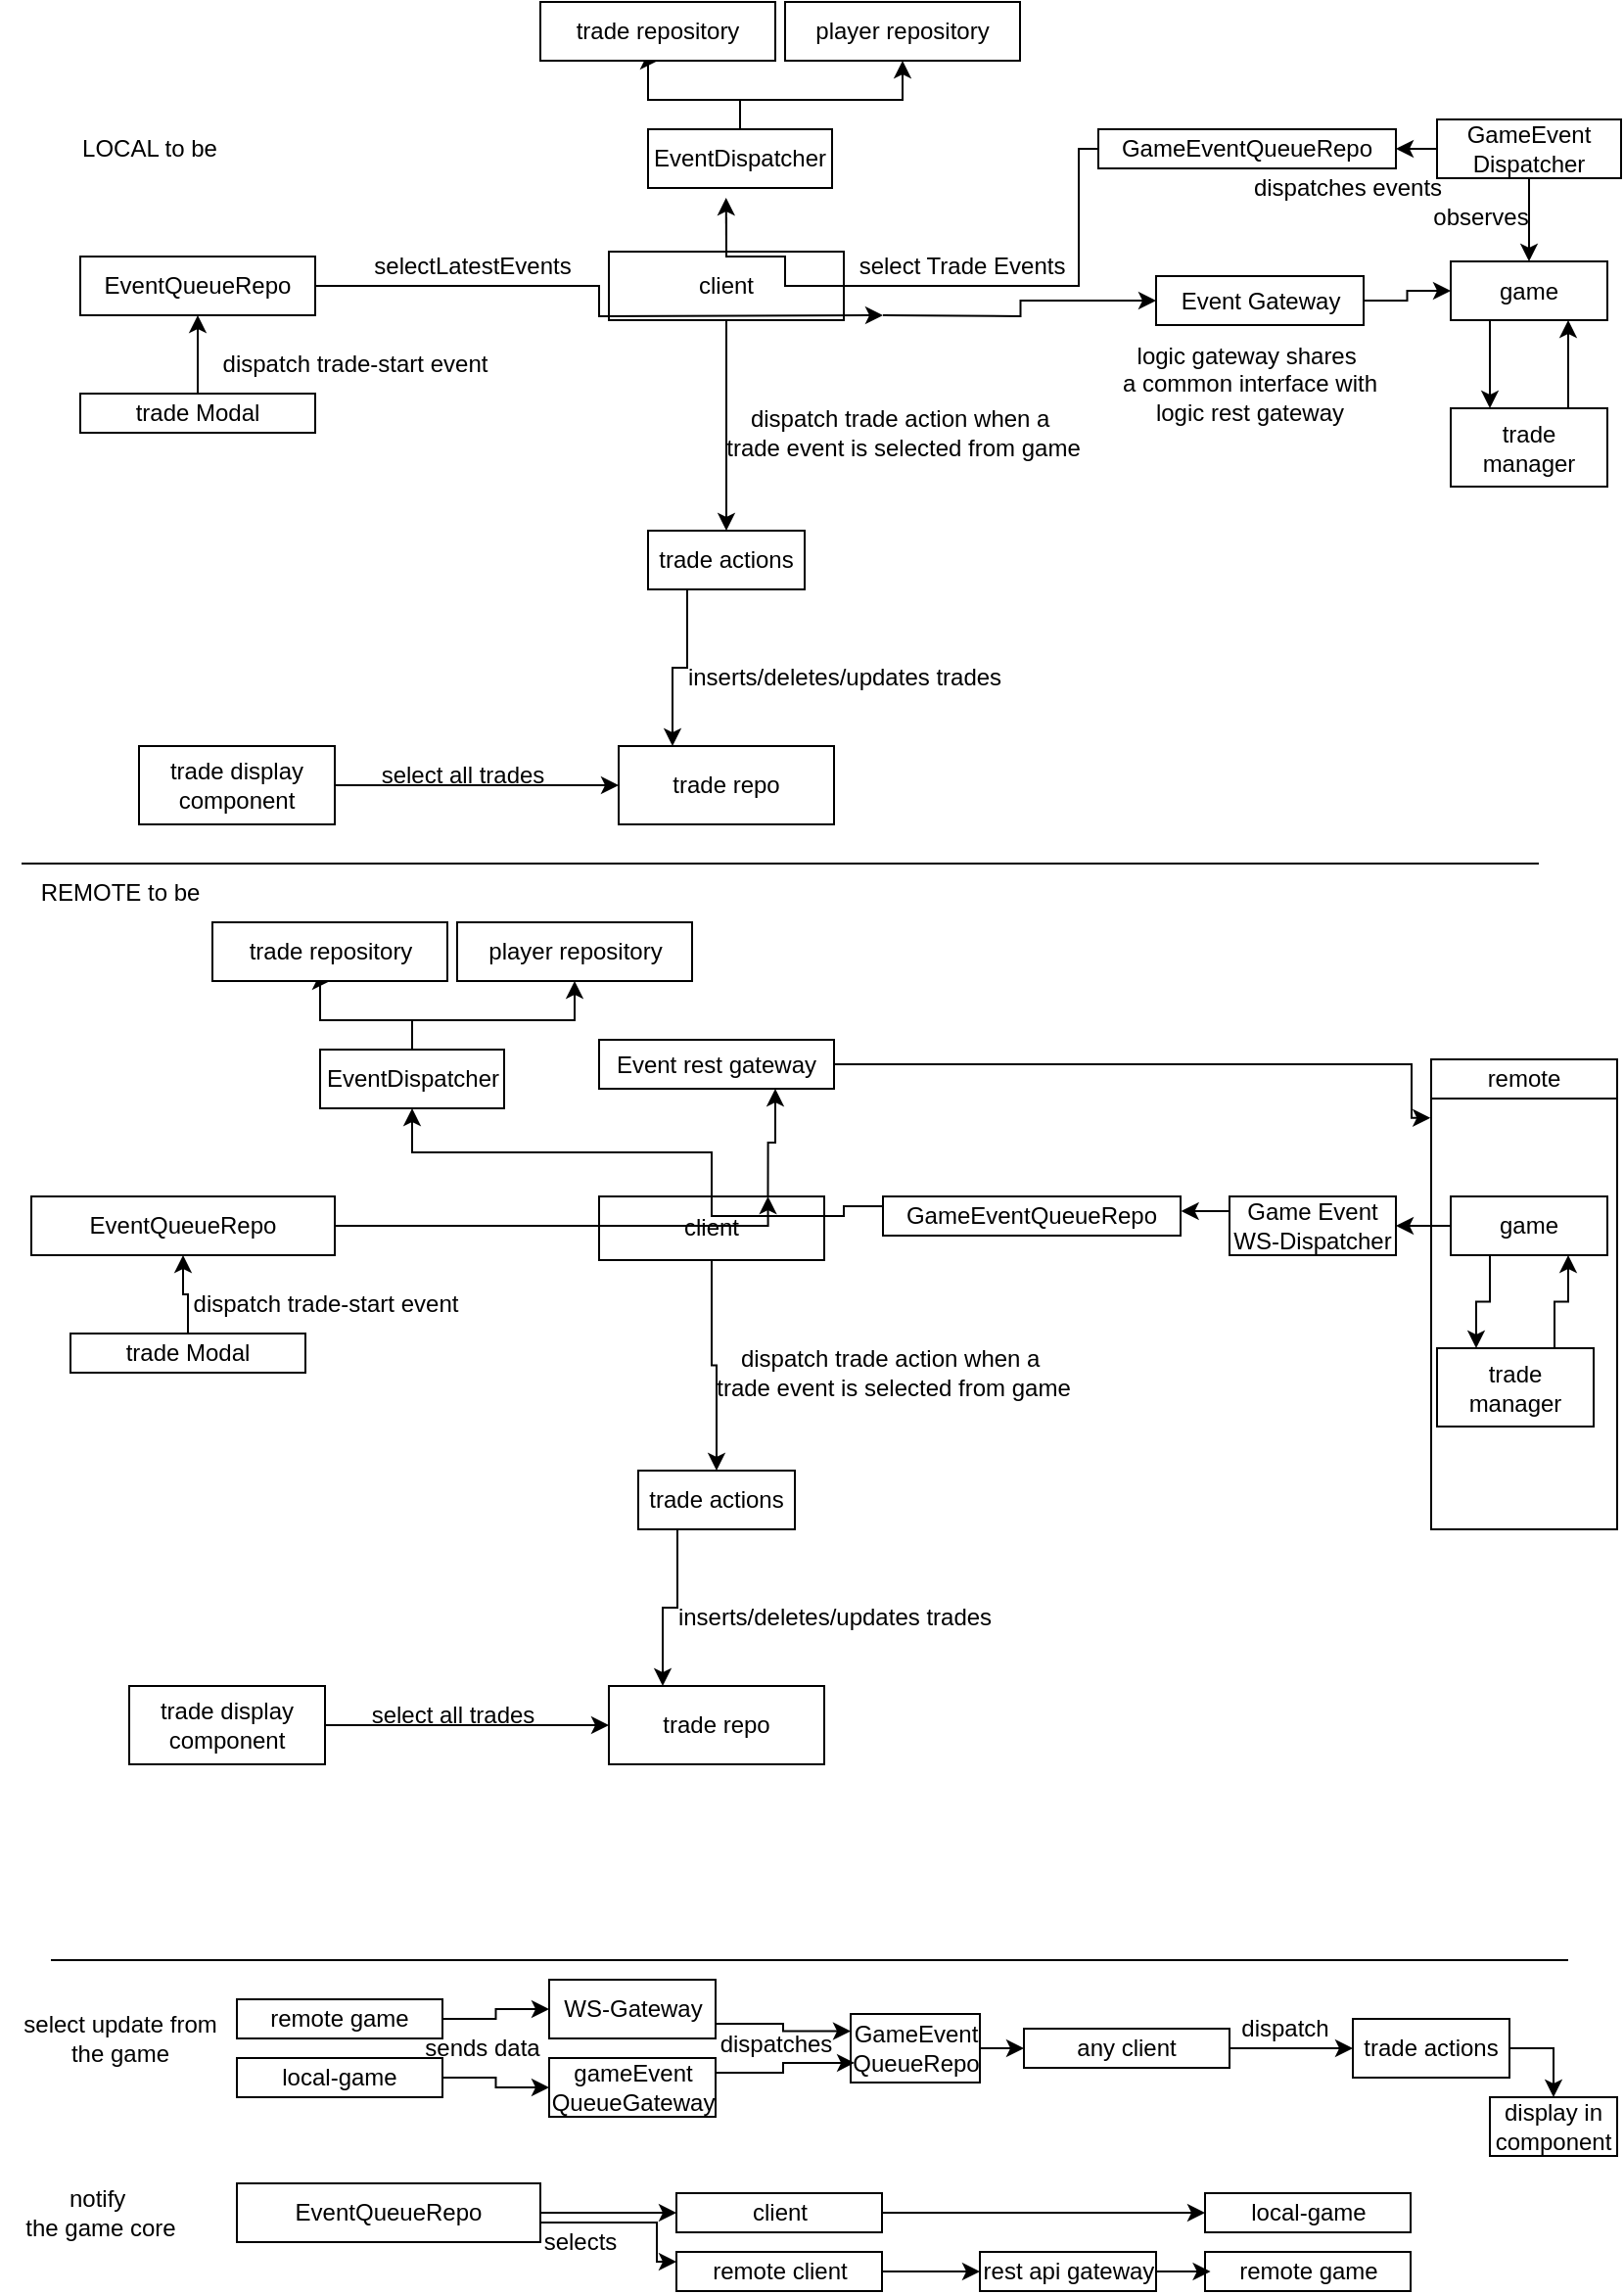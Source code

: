 <mxfile version="25.0.3">
  <diagram name="Seite-1" id="o-J_kFCrrt9BKadE-mjj">
    <mxGraphModel dx="1185" dy="627" grid="1" gridSize="10" guides="1" tooltips="1" connect="1" arrows="1" fold="1" page="1" pageScale="1" pageWidth="827" pageHeight="1169" math="0" shadow="0">
      <root>
        <mxCell id="0" />
        <mxCell id="1" parent="0" />
        <mxCell id="L61014nxc7-zPM2E9qN0-5" value="client" style="rounded=0;whiteSpace=wrap;html=1;" parent="1" vertex="1">
          <mxGeometry x="310" y="127.5" width="120" height="35" as="geometry" />
        </mxCell>
        <mxCell id="L61014nxc7-zPM2E9qN0-42" value="client" style="rounded=0;whiteSpace=wrap;html=1;" parent="1" vertex="1">
          <mxGeometry x="305" y="610" width="115" height="32.5" as="geometry" />
        </mxCell>
        <mxCell id="L61014nxc7-zPM2E9qN0-59" value="" style="rounded=0;whiteSpace=wrap;html=1;" parent="1" vertex="1">
          <mxGeometry x="730" y="560" width="95" height="220" as="geometry" />
        </mxCell>
        <mxCell id="L61014nxc7-zPM2E9qN0-4" style="edgeStyle=orthogonalEdgeStyle;rounded=0;orthogonalLoop=1;jettySize=auto;html=1;exitX=0.5;exitY=0;exitDx=0;exitDy=0;entryX=0.5;entryY=1;entryDx=0;entryDy=0;" parent="1" source="L61014nxc7-zPM2E9qN0-1" target="L61014nxc7-zPM2E9qN0-2" edge="1">
          <mxGeometry relative="1" as="geometry" />
        </mxCell>
        <mxCell id="L61014nxc7-zPM2E9qN0-1" value="trade Modal" style="rounded=0;whiteSpace=wrap;html=1;" parent="1" vertex="1">
          <mxGeometry x="40" y="200" width="120" height="20" as="geometry" />
        </mxCell>
        <mxCell id="L61014nxc7-zPM2E9qN0-6" style="edgeStyle=orthogonalEdgeStyle;rounded=0;orthogonalLoop=1;jettySize=auto;html=1;exitX=1;exitY=0.5;exitDx=0;exitDy=0;" parent="1" source="L61014nxc7-zPM2E9qN0-2" edge="1">
          <mxGeometry relative="1" as="geometry">
            <mxPoint x="450" y="160" as="targetPoint" />
          </mxGeometry>
        </mxCell>
        <mxCell id="L61014nxc7-zPM2E9qN0-2" value="EventQueueRepo" style="rounded=0;whiteSpace=wrap;html=1;" parent="1" vertex="1">
          <mxGeometry x="40" y="130" width="120" height="30" as="geometry" />
        </mxCell>
        <mxCell id="L61014nxc7-zPM2E9qN0-3" value="LOCAL to be" style="text;html=1;align=center;verticalAlign=middle;resizable=0;points=[];autosize=1;strokeColor=none;fillColor=default;" parent="1" vertex="1">
          <mxGeometry x="30" y="60" width="90" height="30" as="geometry" />
        </mxCell>
        <mxCell id="L61014nxc7-zPM2E9qN0-25" style="edgeStyle=orthogonalEdgeStyle;rounded=0;orthogonalLoop=1;jettySize=auto;html=1;exitX=0.5;exitY=1;exitDx=0;exitDy=0;entryX=0.5;entryY=0;entryDx=0;entryDy=0;" parent="1" source="L61014nxc7-zPM2E9qN0-5" target="L61014nxc7-zPM2E9qN0-24" edge="1">
          <mxGeometry relative="1" as="geometry" />
        </mxCell>
        <mxCell id="9cx3IEGRF9kELk7Dv3RU-2" style="edgeStyle=orthogonalEdgeStyle;rounded=0;orthogonalLoop=1;jettySize=auto;html=1;" edge="1" parent="1" target="9cx3IEGRF9kELk7Dv3RU-1">
          <mxGeometry relative="1" as="geometry">
            <mxPoint x="450" y="160" as="sourcePoint" />
          </mxGeometry>
        </mxCell>
        <mxCell id="9cx3IEGRF9kELk7Dv3RU-6" style="edgeStyle=orthogonalEdgeStyle;rounded=0;orthogonalLoop=1;jettySize=auto;html=1;exitX=0.5;exitY=0;exitDx=0;exitDy=0;" edge="1" parent="1" source="L61014nxc7-zPM2E9qN0-5">
          <mxGeometry relative="1" as="geometry">
            <mxPoint x="369.857" y="100" as="targetPoint" />
          </mxGeometry>
        </mxCell>
        <mxCell id="L61014nxc7-zPM2E9qN0-7" value="dispatch trade-start event" style="text;html=1;align=center;verticalAlign=middle;resizable=0;points=[];autosize=1;strokeColor=none;fillColor=none;" parent="1" vertex="1">
          <mxGeometry x="100" y="170" width="160" height="30" as="geometry" />
        </mxCell>
        <mxCell id="L61014nxc7-zPM2E9qN0-8" value="selectLatestEvents" style="text;html=1;align=center;verticalAlign=middle;resizable=0;points=[];autosize=1;strokeColor=none;fillColor=none;" parent="1" vertex="1">
          <mxGeometry x="180" y="120" width="120" height="30" as="geometry" />
        </mxCell>
        <mxCell id="L61014nxc7-zPM2E9qN0-13" style="edgeStyle=orthogonalEdgeStyle;rounded=0;orthogonalLoop=1;jettySize=auto;html=1;exitX=0.25;exitY=1;exitDx=0;exitDy=0;entryX=0.25;entryY=0;entryDx=0;entryDy=0;" parent="1" source="L61014nxc7-zPM2E9qN0-10" target="L61014nxc7-zPM2E9qN0-11" edge="1">
          <mxGeometry relative="1" as="geometry" />
        </mxCell>
        <mxCell id="L61014nxc7-zPM2E9qN0-10" value="game" style="whiteSpace=wrap;html=1;" parent="1" vertex="1">
          <mxGeometry x="740" y="132.5" width="80" height="30" as="geometry" />
        </mxCell>
        <mxCell id="L61014nxc7-zPM2E9qN0-35" style="edgeStyle=orthogonalEdgeStyle;rounded=0;orthogonalLoop=1;jettySize=auto;html=1;exitX=0.75;exitY=0;exitDx=0;exitDy=0;entryX=0.75;entryY=1;entryDx=0;entryDy=0;" parent="1" source="L61014nxc7-zPM2E9qN0-11" target="L61014nxc7-zPM2E9qN0-10" edge="1">
          <mxGeometry relative="1" as="geometry" />
        </mxCell>
        <mxCell id="L61014nxc7-zPM2E9qN0-11" value="trade manager" style="whiteSpace=wrap;html=1;" parent="1" vertex="1">
          <mxGeometry x="740" y="207.5" width="80" height="40" as="geometry" />
        </mxCell>
        <mxCell id="L61014nxc7-zPM2E9qN0-29" style="edgeStyle=orthogonalEdgeStyle;rounded=0;orthogonalLoop=1;jettySize=auto;html=1;exitX=1;exitY=0.5;exitDx=0;exitDy=0;" parent="1" source="L61014nxc7-zPM2E9qN0-16" target="L61014nxc7-zPM2E9qN0-27" edge="1">
          <mxGeometry relative="1" as="geometry" />
        </mxCell>
        <mxCell id="L61014nxc7-zPM2E9qN0-16" value="trade display component" style="whiteSpace=wrap;html=1;" parent="1" vertex="1">
          <mxGeometry x="70" y="380" width="100" height="40" as="geometry" />
        </mxCell>
        <mxCell id="L61014nxc7-zPM2E9qN0-22" value="select Trade Events" style="text;html=1;align=center;verticalAlign=middle;resizable=0;points=[];autosize=1;strokeColor=none;fillColor=none;" parent="1" vertex="1">
          <mxGeometry x="425" y="120" width="130" height="30" as="geometry" />
        </mxCell>
        <mxCell id="L61014nxc7-zPM2E9qN0-31" style="edgeStyle=orthogonalEdgeStyle;rounded=0;orthogonalLoop=1;jettySize=auto;html=1;exitX=0.25;exitY=1;exitDx=0;exitDy=0;entryX=0.25;entryY=0;entryDx=0;entryDy=0;" parent="1" source="L61014nxc7-zPM2E9qN0-24" target="L61014nxc7-zPM2E9qN0-27" edge="1">
          <mxGeometry relative="1" as="geometry" />
        </mxCell>
        <mxCell id="L61014nxc7-zPM2E9qN0-24" value="trade actions" style="whiteSpace=wrap;html=1;" parent="1" vertex="1">
          <mxGeometry x="330" y="270" width="80" height="30" as="geometry" />
        </mxCell>
        <mxCell id="L61014nxc7-zPM2E9qN0-26" value="dispatch trade action when a&amp;nbsp;&lt;div&gt;trade event is selected from game&lt;/div&gt;" style="text;html=1;align=center;verticalAlign=middle;resizable=0;points=[];autosize=1;strokeColor=none;fillColor=none;" parent="1" vertex="1">
          <mxGeometry x="360" y="200" width="200" height="40" as="geometry" />
        </mxCell>
        <mxCell id="L61014nxc7-zPM2E9qN0-27" value="trade repo" style="rounded=0;whiteSpace=wrap;html=1;" parent="1" vertex="1">
          <mxGeometry x="315" y="380" width="110" height="40" as="geometry" />
        </mxCell>
        <mxCell id="L61014nxc7-zPM2E9qN0-30" value="select all trades" style="text;html=1;align=center;verticalAlign=middle;resizable=0;points=[];autosize=1;strokeColor=none;fillColor=none;" parent="1" vertex="1">
          <mxGeometry x="180" y="380" width="110" height="30" as="geometry" />
        </mxCell>
        <mxCell id="L61014nxc7-zPM2E9qN0-33" value="inserts/deletes/updates trades" style="text;html=1;align=center;verticalAlign=middle;resizable=0;points=[];autosize=1;strokeColor=none;fillColor=none;" parent="1" vertex="1">
          <mxGeometry x="340" y="330" width="180" height="30" as="geometry" />
        </mxCell>
        <mxCell id="L61014nxc7-zPM2E9qN0-34" value="REMOTE to be" style="text;html=1;align=center;verticalAlign=middle;resizable=0;points=[];autosize=1;strokeColor=none;fillColor=default;glass=0;" parent="1" vertex="1">
          <mxGeometry x="10" y="440" width="100" height="30" as="geometry" />
        </mxCell>
        <mxCell id="L61014nxc7-zPM2E9qN0-36" style="edgeStyle=orthogonalEdgeStyle;rounded=0;orthogonalLoop=1;jettySize=auto;html=1;exitX=0.5;exitY=0;exitDx=0;exitDy=0;entryX=0.5;entryY=1;entryDx=0;entryDy=0;" parent="1" source="L61014nxc7-zPM2E9qN0-37" target="L61014nxc7-zPM2E9qN0-39" edge="1">
          <mxGeometry relative="1" as="geometry" />
        </mxCell>
        <mxCell id="L61014nxc7-zPM2E9qN0-37" value="trade Modal" style="rounded=0;whiteSpace=wrap;html=1;" parent="1" vertex="1">
          <mxGeometry x="35" y="680" width="120" height="20" as="geometry" />
        </mxCell>
        <mxCell id="9cx3IEGRF9kELk7Dv3RU-20" style="edgeStyle=orthogonalEdgeStyle;rounded=0;orthogonalLoop=1;jettySize=auto;html=1;exitX=1;exitY=0.5;exitDx=0;exitDy=0;entryX=0.75;entryY=0;entryDx=0;entryDy=0;" edge="1" parent="1" source="L61014nxc7-zPM2E9qN0-39" target="L61014nxc7-zPM2E9qN0-42">
          <mxGeometry relative="1" as="geometry">
            <Array as="points">
              <mxPoint x="391" y="625" />
            </Array>
          </mxGeometry>
        </mxCell>
        <mxCell id="L61014nxc7-zPM2E9qN0-39" value="EventQueueRepo" style="rounded=0;whiteSpace=wrap;html=1;" parent="1" vertex="1">
          <mxGeometry x="15" y="610" width="155" height="30" as="geometry" />
        </mxCell>
        <mxCell id="L61014nxc7-zPM2E9qN0-41" style="edgeStyle=orthogonalEdgeStyle;rounded=0;orthogonalLoop=1;jettySize=auto;html=1;exitX=0.5;exitY=1;exitDx=0;exitDy=0;entryX=0.5;entryY=0;entryDx=0;entryDy=0;" parent="1" source="L61014nxc7-zPM2E9qN0-42" target="L61014nxc7-zPM2E9qN0-54" edge="1">
          <mxGeometry relative="1" as="geometry" />
        </mxCell>
        <mxCell id="9cx3IEGRF9kELk7Dv3RU-19" style="edgeStyle=orthogonalEdgeStyle;rounded=0;orthogonalLoop=1;jettySize=auto;html=1;exitX=0.5;exitY=0;exitDx=0;exitDy=0;entryX=0.5;entryY=1;entryDx=0;entryDy=0;" edge="1" parent="1" source="L61014nxc7-zPM2E9qN0-42" target="9cx3IEGRF9kELk7Dv3RU-16">
          <mxGeometry relative="1" as="geometry" />
        </mxCell>
        <mxCell id="9cx3IEGRF9kELk7Dv3RU-21" style="edgeStyle=orthogonalEdgeStyle;rounded=0;orthogonalLoop=1;jettySize=auto;html=1;exitX=0.75;exitY=0;exitDx=0;exitDy=0;entryX=0.75;entryY=1;entryDx=0;entryDy=0;" edge="1" parent="1" source="L61014nxc7-zPM2E9qN0-42" target="JduzHxrGIOCyVaiTcMRr-1">
          <mxGeometry relative="1" as="geometry" />
        </mxCell>
        <mxCell id="L61014nxc7-zPM2E9qN0-43" value="dispatch trade-start event" style="text;html=1;align=center;verticalAlign=middle;resizable=0;points=[];autosize=1;strokeColor=none;fillColor=none;" parent="1" vertex="1">
          <mxGeometry x="85" y="650" width="160" height="30" as="geometry" />
        </mxCell>
        <mxCell id="L61014nxc7-zPM2E9qN0-45" style="edgeStyle=orthogonalEdgeStyle;rounded=0;orthogonalLoop=1;jettySize=auto;html=1;exitX=0.25;exitY=1;exitDx=0;exitDy=0;entryX=0.25;entryY=0;entryDx=0;entryDy=0;" parent="1" source="L61014nxc7-zPM2E9qN0-47" target="L61014nxc7-zPM2E9qN0-49" edge="1">
          <mxGeometry relative="1" as="geometry" />
        </mxCell>
        <mxCell id="JduzHxrGIOCyVaiTcMRr-51" style="edgeStyle=orthogonalEdgeStyle;rounded=0;orthogonalLoop=1;jettySize=auto;html=1;exitX=0;exitY=0.5;exitDx=0;exitDy=0;" parent="1" source="L61014nxc7-zPM2E9qN0-47" target="L61014nxc7-zPM2E9qN0-62" edge="1">
          <mxGeometry relative="1" as="geometry" />
        </mxCell>
        <mxCell id="L61014nxc7-zPM2E9qN0-47" value="game" style="whiteSpace=wrap;html=1;" parent="1" vertex="1">
          <mxGeometry x="740" y="610" width="80" height="30" as="geometry" />
        </mxCell>
        <mxCell id="L61014nxc7-zPM2E9qN0-48" style="edgeStyle=orthogonalEdgeStyle;rounded=0;orthogonalLoop=1;jettySize=auto;html=1;exitX=0.75;exitY=0;exitDx=0;exitDy=0;entryX=0.75;entryY=1;entryDx=0;entryDy=0;" parent="1" source="L61014nxc7-zPM2E9qN0-49" target="L61014nxc7-zPM2E9qN0-47" edge="1">
          <mxGeometry relative="1" as="geometry" />
        </mxCell>
        <mxCell id="L61014nxc7-zPM2E9qN0-49" value="trade manager" style="whiteSpace=wrap;html=1;" parent="1" vertex="1">
          <mxGeometry x="733" y="687.5" width="80" height="40" as="geometry" />
        </mxCell>
        <mxCell id="L61014nxc7-zPM2E9qN0-50" style="edgeStyle=orthogonalEdgeStyle;rounded=0;orthogonalLoop=1;jettySize=auto;html=1;exitX=1;exitY=0.5;exitDx=0;exitDy=0;" parent="1" source="L61014nxc7-zPM2E9qN0-51" target="L61014nxc7-zPM2E9qN0-56" edge="1">
          <mxGeometry relative="1" as="geometry" />
        </mxCell>
        <mxCell id="L61014nxc7-zPM2E9qN0-51" value="trade display component" style="whiteSpace=wrap;html=1;" parent="1" vertex="1">
          <mxGeometry x="65" y="860" width="100" height="40" as="geometry" />
        </mxCell>
        <mxCell id="L61014nxc7-zPM2E9qN0-53" style="edgeStyle=orthogonalEdgeStyle;rounded=0;orthogonalLoop=1;jettySize=auto;html=1;exitX=0.25;exitY=1;exitDx=0;exitDy=0;entryX=0.25;entryY=0;entryDx=0;entryDy=0;" parent="1" source="L61014nxc7-zPM2E9qN0-54" target="L61014nxc7-zPM2E9qN0-56" edge="1">
          <mxGeometry relative="1" as="geometry" />
        </mxCell>
        <mxCell id="L61014nxc7-zPM2E9qN0-54" value="trade actions" style="whiteSpace=wrap;html=1;" parent="1" vertex="1">
          <mxGeometry x="325" y="750" width="80" height="30" as="geometry" />
        </mxCell>
        <mxCell id="L61014nxc7-zPM2E9qN0-55" value="dispatch trade action when a&amp;nbsp;&lt;div&gt;trade event is selected from game&lt;/div&gt;" style="text;html=1;align=center;verticalAlign=middle;resizable=0;points=[];autosize=1;strokeColor=none;fillColor=none;" parent="1" vertex="1">
          <mxGeometry x="355" y="680" width="200" height="40" as="geometry" />
        </mxCell>
        <mxCell id="L61014nxc7-zPM2E9qN0-56" value="trade repo" style="rounded=0;whiteSpace=wrap;html=1;" parent="1" vertex="1">
          <mxGeometry x="310" y="860" width="110" height="40" as="geometry" />
        </mxCell>
        <mxCell id="L61014nxc7-zPM2E9qN0-57" value="select all trades" style="text;html=1;align=center;verticalAlign=middle;resizable=0;points=[];autosize=1;strokeColor=none;fillColor=none;" parent="1" vertex="1">
          <mxGeometry x="175" y="860" width="110" height="30" as="geometry" />
        </mxCell>
        <mxCell id="L61014nxc7-zPM2E9qN0-58" value="inserts/deletes/updates trades" style="text;html=1;align=center;verticalAlign=middle;resizable=0;points=[];autosize=1;strokeColor=none;fillColor=none;" parent="1" vertex="1">
          <mxGeometry x="335" y="810" width="180" height="30" as="geometry" />
        </mxCell>
        <mxCell id="L61014nxc7-zPM2E9qN0-60" value="remote" style="rounded=0;whiteSpace=wrap;html=1;" parent="1" vertex="1">
          <mxGeometry x="730" y="540" width="95" height="20" as="geometry" />
        </mxCell>
        <mxCell id="JduzHxrGIOCyVaiTcMRr-50" style="edgeStyle=orthogonalEdgeStyle;rounded=0;orthogonalLoop=1;jettySize=auto;html=1;exitX=0;exitY=0.25;exitDx=0;exitDy=0;entryX=1.002;entryY=0.389;entryDx=0;entryDy=0;entryPerimeter=0;" parent="1" source="L61014nxc7-zPM2E9qN0-62" target="JduzHxrGIOCyVaiTcMRr-45" edge="1">
          <mxGeometry relative="1" as="geometry">
            <mxPoint x="610" y="617.5" as="targetPoint" />
          </mxGeometry>
        </mxCell>
        <mxCell id="L61014nxc7-zPM2E9qN0-62" value="Game Event WS-Dispatcher" style="rounded=0;whiteSpace=wrap;html=1;" parent="1" vertex="1">
          <mxGeometry x="627" y="610" width="85" height="30" as="geometry" />
        </mxCell>
        <mxCell id="JduzHxrGIOCyVaiTcMRr-1" value="Event&amp;nbsp;&lt;span style=&quot;background-color: initial;&quot;&gt;rest gateway&lt;/span&gt;" style="rounded=0;whiteSpace=wrap;html=1;" parent="1" vertex="1">
          <mxGeometry x="305" y="530" width="120" height="25" as="geometry" />
        </mxCell>
        <mxCell id="JduzHxrGIOCyVaiTcMRr-22" style="edgeStyle=orthogonalEdgeStyle;rounded=0;orthogonalLoop=1;jettySize=auto;html=1;exitX=1;exitY=0.5;exitDx=0;exitDy=0;entryX=0;entryY=0.5;entryDx=0;entryDy=0;" parent="1" source="JduzHxrGIOCyVaiTcMRr-10" target="JduzHxrGIOCyVaiTcMRr-21" edge="1">
          <mxGeometry relative="1" as="geometry" />
        </mxCell>
        <mxCell id="JduzHxrGIOCyVaiTcMRr-10" value="client" style="rounded=0;whiteSpace=wrap;html=1;" parent="1" vertex="1">
          <mxGeometry x="344.5" y="1119" width="105" height="20" as="geometry" />
        </mxCell>
        <mxCell id="JduzHxrGIOCyVaiTcMRr-14" style="edgeStyle=orthogonalEdgeStyle;rounded=0;orthogonalLoop=1;jettySize=auto;html=1;exitX=1;exitY=0.5;exitDx=0;exitDy=0;" parent="1" source="JduzHxrGIOCyVaiTcMRr-11" target="JduzHxrGIOCyVaiTcMRr-10" edge="1">
          <mxGeometry relative="1" as="geometry" />
        </mxCell>
        <mxCell id="JduzHxrGIOCyVaiTcMRr-17" style="edgeStyle=orthogonalEdgeStyle;rounded=0;orthogonalLoop=1;jettySize=auto;html=1;exitX=1;exitY=1;exitDx=0;exitDy=0;entryX=0;entryY=0.5;entryDx=0;entryDy=0;" parent="1" edge="1">
          <mxGeometry relative="1" as="geometry">
            <mxPoint x="254.5" y="1139" as="sourcePoint" />
            <mxPoint x="344.5" y="1154" as="targetPoint" />
            <Array as="points">
              <mxPoint x="254.5" y="1134" />
              <mxPoint x="334.5" y="1134" />
              <mxPoint x="334.5" y="1154" />
            </Array>
          </mxGeometry>
        </mxCell>
        <mxCell id="JduzHxrGIOCyVaiTcMRr-11" value="EventQueueRepo" style="rounded=0;whiteSpace=wrap;html=1;" parent="1" vertex="1">
          <mxGeometry x="120" y="1114" width="155" height="30" as="geometry" />
        </mxCell>
        <mxCell id="JduzHxrGIOCyVaiTcMRr-15" value="selects" style="text;html=1;align=center;verticalAlign=middle;resizable=0;points=[];autosize=1;strokeColor=none;fillColor=none;" parent="1" vertex="1">
          <mxGeometry x="264.5" y="1129" width="60" height="30" as="geometry" />
        </mxCell>
        <mxCell id="JduzHxrGIOCyVaiTcMRr-24" style="edgeStyle=orthogonalEdgeStyle;rounded=0;orthogonalLoop=1;jettySize=auto;html=1;exitX=1;exitY=0.5;exitDx=0;exitDy=0;entryX=0;entryY=0.5;entryDx=0;entryDy=0;" parent="1" source="JduzHxrGIOCyVaiTcMRr-16" target="JduzHxrGIOCyVaiTcMRr-23" edge="1">
          <mxGeometry relative="1" as="geometry" />
        </mxCell>
        <mxCell id="JduzHxrGIOCyVaiTcMRr-16" value="remote client" style="rounded=0;whiteSpace=wrap;html=1;" parent="1" vertex="1">
          <mxGeometry x="344.5" y="1149" width="105" height="20" as="geometry" />
        </mxCell>
        <mxCell id="JduzHxrGIOCyVaiTcMRr-20" value="remote game" style="rounded=0;whiteSpace=wrap;html=1;" parent="1" vertex="1">
          <mxGeometry x="614.5" y="1149" width="105" height="20" as="geometry" />
        </mxCell>
        <mxCell id="JduzHxrGIOCyVaiTcMRr-21" value="local-game" style="rounded=0;whiteSpace=wrap;html=1;" parent="1" vertex="1">
          <mxGeometry x="614.5" y="1119" width="105" height="20" as="geometry" />
        </mxCell>
        <mxCell id="JduzHxrGIOCyVaiTcMRr-23" value="rest api gateway" style="rounded=0;whiteSpace=wrap;html=1;" parent="1" vertex="1">
          <mxGeometry x="499.5" y="1149" width="90" height="20" as="geometry" />
        </mxCell>
        <mxCell id="JduzHxrGIOCyVaiTcMRr-25" style="edgeStyle=orthogonalEdgeStyle;rounded=0;orthogonalLoop=1;jettySize=auto;html=1;exitX=1;exitY=0.5;exitDx=0;exitDy=0;entryX=0.027;entryY=0.51;entryDx=0;entryDy=0;entryPerimeter=0;" parent="1" source="JduzHxrGIOCyVaiTcMRr-23" target="JduzHxrGIOCyVaiTcMRr-20" edge="1">
          <mxGeometry relative="1" as="geometry" />
        </mxCell>
        <mxCell id="JduzHxrGIOCyVaiTcMRr-26" value="" style="endArrow=none;html=1;rounded=0;" parent="1" edge="1">
          <mxGeometry width="50" height="50" relative="1" as="geometry">
            <mxPoint x="25" y="1000" as="sourcePoint" />
            <mxPoint x="800" y="1000" as="targetPoint" />
          </mxGeometry>
        </mxCell>
        <mxCell id="JduzHxrGIOCyVaiTcMRr-28" value="" style="endArrow=none;html=1;rounded=0;" parent="1" edge="1">
          <mxGeometry width="50" height="50" relative="1" as="geometry">
            <mxPoint x="10" y="440" as="sourcePoint" />
            <mxPoint x="785" y="440" as="targetPoint" />
          </mxGeometry>
        </mxCell>
        <mxCell id="JduzHxrGIOCyVaiTcMRr-39" style="edgeStyle=orthogonalEdgeStyle;rounded=0;orthogonalLoop=1;jettySize=auto;html=1;exitX=0;exitY=0.5;exitDx=0;exitDy=0;startArrow=none;startFill=0;endArrow=none;endFill=0;" parent="1" source="JduzHxrGIOCyVaiTcMRr-35" edge="1">
          <mxGeometry relative="1" as="geometry">
            <Array as="points">
              <mxPoint x="550" y="75" />
              <mxPoint x="550" y="145" />
              <mxPoint x="400" y="145" />
              <mxPoint x="400" y="130" />
              <mxPoint x="370" y="130" />
            </Array>
            <mxPoint x="370" y="110" as="targetPoint" />
          </mxGeometry>
        </mxCell>
        <mxCell id="JduzHxrGIOCyVaiTcMRr-35" value="GameEventQueueRepo" style="rounded=0;whiteSpace=wrap;html=1;" parent="1" vertex="1">
          <mxGeometry x="560" y="65" width="152" height="20" as="geometry" />
        </mxCell>
        <mxCell id="JduzHxrGIOCyVaiTcMRr-41" style="edgeStyle=orthogonalEdgeStyle;rounded=0;orthogonalLoop=1;jettySize=auto;html=1;exitX=0.5;exitY=1;exitDx=0;exitDy=0;" parent="1" source="JduzHxrGIOCyVaiTcMRr-37" target="L61014nxc7-zPM2E9qN0-10" edge="1">
          <mxGeometry relative="1" as="geometry" />
        </mxCell>
        <mxCell id="JduzHxrGIOCyVaiTcMRr-43" style="edgeStyle=orthogonalEdgeStyle;rounded=0;orthogonalLoop=1;jettySize=auto;html=1;exitX=0;exitY=0.5;exitDx=0;exitDy=0;entryX=1;entryY=0.5;entryDx=0;entryDy=0;" parent="1" source="JduzHxrGIOCyVaiTcMRr-37" target="JduzHxrGIOCyVaiTcMRr-35" edge="1">
          <mxGeometry relative="1" as="geometry" />
        </mxCell>
        <mxCell id="JduzHxrGIOCyVaiTcMRr-37" value="GameEvent&lt;div&gt;Dispatcher&lt;/div&gt;" style="rounded=0;whiteSpace=wrap;html=1;" parent="1" vertex="1">
          <mxGeometry x="733" y="60" width="94" height="30" as="geometry" />
        </mxCell>
        <mxCell id="JduzHxrGIOCyVaiTcMRr-40" value="observes" style="text;html=1;align=center;verticalAlign=middle;resizable=0;points=[];autosize=1;strokeColor=none;fillColor=none;" parent="1" vertex="1">
          <mxGeometry x="720" y="95" width="70" height="30" as="geometry" />
        </mxCell>
        <mxCell id="JduzHxrGIOCyVaiTcMRr-44" value="dispatches events" style="text;html=1;align=center;verticalAlign=middle;resizable=0;points=[];autosize=1;strokeColor=none;fillColor=none;" parent="1" vertex="1">
          <mxGeometry x="627" y="80" width="120" height="30" as="geometry" />
        </mxCell>
        <mxCell id="9cx3IEGRF9kELk7Dv3RU-22" style="edgeStyle=orthogonalEdgeStyle;rounded=0;orthogonalLoop=1;jettySize=auto;html=1;exitX=0;exitY=0.25;exitDx=0;exitDy=0;entryX=0.5;entryY=0;entryDx=0;entryDy=0;endArrow=none;endFill=0;" edge="1" parent="1" source="JduzHxrGIOCyVaiTcMRr-45" target="L61014nxc7-zPM2E9qN0-42">
          <mxGeometry relative="1" as="geometry">
            <Array as="points">
              <mxPoint x="430" y="615" />
              <mxPoint x="430" y="620" />
              <mxPoint x="362" y="620" />
            </Array>
          </mxGeometry>
        </mxCell>
        <mxCell id="JduzHxrGIOCyVaiTcMRr-45" value="GameEventQueueRepo" style="rounded=0;whiteSpace=wrap;html=1;" parent="1" vertex="1">
          <mxGeometry x="450" y="610" width="152" height="20" as="geometry" />
        </mxCell>
        <mxCell id="JduzHxrGIOCyVaiTcMRr-47" style="edgeStyle=orthogonalEdgeStyle;rounded=0;orthogonalLoop=1;jettySize=auto;html=1;exitX=1;exitY=0.5;exitDx=0;exitDy=0;entryX=-0.004;entryY=0.045;entryDx=0;entryDy=0;entryPerimeter=0;" parent="1" source="JduzHxrGIOCyVaiTcMRr-1" target="L61014nxc7-zPM2E9qN0-59" edge="1">
          <mxGeometry relative="1" as="geometry">
            <Array as="points">
              <mxPoint x="720" y="543" />
              <mxPoint x="720" y="570" />
            </Array>
          </mxGeometry>
        </mxCell>
        <mxCell id="JduzHxrGIOCyVaiTcMRr-53" value="notify&amp;nbsp;&lt;div&gt;the game core&lt;/div&gt;" style="text;html=1;align=center;verticalAlign=middle;resizable=0;points=[];autosize=1;strokeColor=none;fillColor=none;" parent="1" vertex="1">
          <mxGeometry x="-0.5" y="1109" width="100" height="40" as="geometry" />
        </mxCell>
        <mxCell id="JduzHxrGIOCyVaiTcMRr-54" value="select update from&lt;div&gt;the game&lt;/div&gt;" style="text;html=1;align=center;verticalAlign=middle;resizable=0;points=[];autosize=1;strokeColor=none;fillColor=none;" parent="1" vertex="1">
          <mxGeometry y="1020" width="120" height="40" as="geometry" />
        </mxCell>
        <mxCell id="JduzHxrGIOCyVaiTcMRr-58" style="edgeStyle=orthogonalEdgeStyle;rounded=0;orthogonalLoop=1;jettySize=auto;html=1;exitX=1;exitY=0.5;exitDx=0;exitDy=0;entryX=0;entryY=0.5;entryDx=0;entryDy=0;" parent="1" source="JduzHxrGIOCyVaiTcMRr-56" target="JduzHxrGIOCyVaiTcMRr-59" edge="1">
          <mxGeometry relative="1" as="geometry">
            <mxPoint x="260" y="1060.116" as="targetPoint" />
          </mxGeometry>
        </mxCell>
        <mxCell id="JduzHxrGIOCyVaiTcMRr-56" value="local-game" style="rounded=0;whiteSpace=wrap;html=1;" parent="1" vertex="1">
          <mxGeometry x="120" y="1050" width="105" height="20" as="geometry" />
        </mxCell>
        <mxCell id="W07antUSNJxR4PD0oQOn-1" style="edgeStyle=orthogonalEdgeStyle;rounded=0;orthogonalLoop=1;jettySize=auto;html=1;exitX=1;exitY=0.5;exitDx=0;exitDy=0;" parent="1" source="JduzHxrGIOCyVaiTcMRr-57" target="JduzHxrGIOCyVaiTcMRr-60" edge="1">
          <mxGeometry relative="1" as="geometry" />
        </mxCell>
        <mxCell id="JduzHxrGIOCyVaiTcMRr-57" value="remote game" style="rounded=0;whiteSpace=wrap;html=1;" parent="1" vertex="1">
          <mxGeometry x="120" y="1020" width="105" height="20" as="geometry" />
        </mxCell>
        <mxCell id="JduzHxrGIOCyVaiTcMRr-59" value="gameEvent&lt;div&gt;QueueGateway&lt;/div&gt;" style="rounded=0;whiteSpace=wrap;html=1;" parent="1" vertex="1">
          <mxGeometry x="279.5" y="1050" width="85" height="30" as="geometry" />
        </mxCell>
        <mxCell id="W07antUSNJxR4PD0oQOn-4" style="edgeStyle=orthogonalEdgeStyle;rounded=0;orthogonalLoop=1;jettySize=auto;html=1;exitX=1;exitY=0.75;exitDx=0;exitDy=0;entryX=0;entryY=0.25;entryDx=0;entryDy=0;" parent="1" source="JduzHxrGIOCyVaiTcMRr-60" target="W07antUSNJxR4PD0oQOn-3" edge="1">
          <mxGeometry relative="1" as="geometry" />
        </mxCell>
        <mxCell id="JduzHxrGIOCyVaiTcMRr-60" value="WS-Gateway" style="rounded=0;whiteSpace=wrap;html=1;" parent="1" vertex="1">
          <mxGeometry x="279.5" y="1010" width="85" height="30" as="geometry" />
        </mxCell>
        <mxCell id="W07antUSNJxR4PD0oQOn-2" value="sends data" style="text;html=1;align=center;verticalAlign=middle;resizable=0;points=[];autosize=1;strokeColor=none;fillColor=none;" parent="1" vertex="1">
          <mxGeometry x="205" y="1030" width="80" height="30" as="geometry" />
        </mxCell>
        <mxCell id="W07antUSNJxR4PD0oQOn-10" style="edgeStyle=orthogonalEdgeStyle;rounded=0;orthogonalLoop=1;jettySize=auto;html=1;exitX=1;exitY=0.5;exitDx=0;exitDy=0;" parent="1" source="W07antUSNJxR4PD0oQOn-3" target="W07antUSNJxR4PD0oQOn-7" edge="1">
          <mxGeometry relative="1" as="geometry" />
        </mxCell>
        <mxCell id="W07antUSNJxR4PD0oQOn-3" value="GameEvent&lt;div&gt;QueueRepo&lt;/div&gt;" style="rounded=0;whiteSpace=wrap;html=1;" parent="1" vertex="1">
          <mxGeometry x="433.5" y="1027.5" width="66" height="35" as="geometry" />
        </mxCell>
        <mxCell id="W07antUSNJxR4PD0oQOn-5" style="edgeStyle=orthogonalEdgeStyle;rounded=0;orthogonalLoop=1;jettySize=auto;html=1;exitX=1;exitY=0.25;exitDx=0;exitDy=0;entryX=0.031;entryY=0.714;entryDx=0;entryDy=0;entryPerimeter=0;" parent="1" source="JduzHxrGIOCyVaiTcMRr-59" target="W07antUSNJxR4PD0oQOn-3" edge="1">
          <mxGeometry relative="1" as="geometry" />
        </mxCell>
        <mxCell id="W07antUSNJxR4PD0oQOn-6" value="dispatches" style="text;html=1;align=center;verticalAlign=middle;resizable=0;points=[];autosize=1;strokeColor=none;fillColor=none;" parent="1" vertex="1">
          <mxGeometry x="355" y="1027.5" width="80" height="30" as="geometry" />
        </mxCell>
        <mxCell id="W07antUSNJxR4PD0oQOn-12" style="edgeStyle=orthogonalEdgeStyle;rounded=0;orthogonalLoop=1;jettySize=auto;html=1;exitX=1;exitY=0.5;exitDx=0;exitDy=0;entryX=0;entryY=0.5;entryDx=0;entryDy=0;" parent="1" source="W07antUSNJxR4PD0oQOn-7" target="W07antUSNJxR4PD0oQOn-11" edge="1">
          <mxGeometry relative="1" as="geometry" />
        </mxCell>
        <mxCell id="W07antUSNJxR4PD0oQOn-7" value="any client" style="rounded=0;whiteSpace=wrap;html=1;" parent="1" vertex="1">
          <mxGeometry x="522" y="1035" width="105" height="20" as="geometry" />
        </mxCell>
        <mxCell id="W07antUSNJxR4PD0oQOn-15" style="edgeStyle=orthogonalEdgeStyle;rounded=0;orthogonalLoop=1;jettySize=auto;html=1;exitX=1;exitY=0.5;exitDx=0;exitDy=0;entryX=0.5;entryY=0;entryDx=0;entryDy=0;" parent="1" source="W07antUSNJxR4PD0oQOn-11" target="W07antUSNJxR4PD0oQOn-14" edge="1">
          <mxGeometry relative="1" as="geometry" />
        </mxCell>
        <mxCell id="W07antUSNJxR4PD0oQOn-11" value="trade actions" style="whiteSpace=wrap;html=1;" parent="1" vertex="1">
          <mxGeometry x="690" y="1030" width="80" height="30" as="geometry" />
        </mxCell>
        <mxCell id="W07antUSNJxR4PD0oQOn-13" value="dispatch" style="text;html=1;align=center;verticalAlign=middle;resizable=0;points=[];autosize=1;strokeColor=none;fillColor=none;" parent="1" vertex="1">
          <mxGeometry x="620" y="1020" width="70" height="30" as="geometry" />
        </mxCell>
        <mxCell id="W07antUSNJxR4PD0oQOn-14" value="display in component" style="rounded=0;whiteSpace=wrap;html=1;" parent="1" vertex="1">
          <mxGeometry x="760" y="1070" width="65" height="30" as="geometry" />
        </mxCell>
        <mxCell id="9cx3IEGRF9kELk7Dv3RU-3" style="edgeStyle=orthogonalEdgeStyle;rounded=0;orthogonalLoop=1;jettySize=auto;html=1;exitX=1;exitY=0.5;exitDx=0;exitDy=0;entryX=0;entryY=0.5;entryDx=0;entryDy=0;" edge="1" parent="1" source="9cx3IEGRF9kELk7Dv3RU-1" target="L61014nxc7-zPM2E9qN0-10">
          <mxGeometry relative="1" as="geometry" />
        </mxCell>
        <mxCell id="9cx3IEGRF9kELk7Dv3RU-1" value="Event Gateway" style="rounded=0;whiteSpace=wrap;html=1;" vertex="1" parent="1">
          <mxGeometry x="589.5" y="140" width="106" height="25" as="geometry" />
        </mxCell>
        <mxCell id="9cx3IEGRF9kELk7Dv3RU-4" value="logic gateway shares&amp;nbsp;&lt;div&gt;a common interface with&lt;div&gt;logic rest gateway&lt;/div&gt;&lt;/div&gt;" style="text;html=1;align=center;verticalAlign=middle;resizable=0;points=[];autosize=1;strokeColor=none;fillColor=none;" vertex="1" parent="1">
          <mxGeometry x="562" y="165" width="150" height="60" as="geometry" />
        </mxCell>
        <mxCell id="9cx3IEGRF9kELk7Dv3RU-11" style="edgeStyle=orthogonalEdgeStyle;rounded=0;orthogonalLoop=1;jettySize=auto;html=1;exitX=0.5;exitY=0;exitDx=0;exitDy=0;entryX=0.5;entryY=1;entryDx=0;entryDy=0;" edge="1" parent="1" source="9cx3IEGRF9kELk7Dv3RU-5" target="9cx3IEGRF9kELk7Dv3RU-8">
          <mxGeometry relative="1" as="geometry">
            <Array as="points">
              <mxPoint x="377" y="50" />
              <mxPoint x="460" y="50" />
            </Array>
          </mxGeometry>
        </mxCell>
        <mxCell id="9cx3IEGRF9kELk7Dv3RU-12" style="edgeStyle=orthogonalEdgeStyle;rounded=0;orthogonalLoop=1;jettySize=auto;html=1;exitX=0.5;exitY=0;exitDx=0;exitDy=0;entryX=0.5;entryY=1;entryDx=0;entryDy=0;" edge="1" parent="1" source="9cx3IEGRF9kELk7Dv3RU-5" target="9cx3IEGRF9kELk7Dv3RU-10">
          <mxGeometry relative="1" as="geometry">
            <Array as="points">
              <mxPoint x="377" y="50" />
              <mxPoint x="330" y="50" />
              <mxPoint x="330" y="30" />
            </Array>
          </mxGeometry>
        </mxCell>
        <mxCell id="9cx3IEGRF9kELk7Dv3RU-5" value="EventDispatcher" style="rounded=0;whiteSpace=wrap;html=1;" vertex="1" parent="1">
          <mxGeometry x="330" y="65" width="94" height="30" as="geometry" />
        </mxCell>
        <mxCell id="9cx3IEGRF9kELk7Dv3RU-8" value="player repository" style="rounded=0;whiteSpace=wrap;html=1;" vertex="1" parent="1">
          <mxGeometry x="400" width="120" height="30" as="geometry" />
        </mxCell>
        <mxCell id="9cx3IEGRF9kELk7Dv3RU-10" value="trade repository" style="rounded=0;whiteSpace=wrap;html=1;" vertex="1" parent="1">
          <mxGeometry x="275" width="120" height="30" as="geometry" />
        </mxCell>
        <mxCell id="9cx3IEGRF9kELk7Dv3RU-14" style="edgeStyle=orthogonalEdgeStyle;rounded=0;orthogonalLoop=1;jettySize=auto;html=1;exitX=0.5;exitY=0;exitDx=0;exitDy=0;entryX=0.5;entryY=1;entryDx=0;entryDy=0;" edge="1" parent="1" source="9cx3IEGRF9kELk7Dv3RU-16" target="9cx3IEGRF9kELk7Dv3RU-17">
          <mxGeometry relative="1" as="geometry">
            <Array as="points">
              <mxPoint x="209.5" y="520" />
              <mxPoint x="292.5" y="520" />
            </Array>
          </mxGeometry>
        </mxCell>
        <mxCell id="9cx3IEGRF9kELk7Dv3RU-15" style="edgeStyle=orthogonalEdgeStyle;rounded=0;orthogonalLoop=1;jettySize=auto;html=1;exitX=0.5;exitY=0;exitDx=0;exitDy=0;entryX=0.5;entryY=1;entryDx=0;entryDy=0;" edge="1" parent="1" source="9cx3IEGRF9kELk7Dv3RU-16" target="9cx3IEGRF9kELk7Dv3RU-18">
          <mxGeometry relative="1" as="geometry">
            <Array as="points">
              <mxPoint x="209.5" y="520" />
              <mxPoint x="162.5" y="520" />
              <mxPoint x="162.5" y="500" />
            </Array>
          </mxGeometry>
        </mxCell>
        <mxCell id="9cx3IEGRF9kELk7Dv3RU-16" value="EventDispatcher" style="rounded=0;whiteSpace=wrap;html=1;" vertex="1" parent="1">
          <mxGeometry x="162.5" y="535" width="94" height="30" as="geometry" />
        </mxCell>
        <mxCell id="9cx3IEGRF9kELk7Dv3RU-17" value="player repository" style="rounded=0;whiteSpace=wrap;html=1;" vertex="1" parent="1">
          <mxGeometry x="232.5" y="470" width="120" height="30" as="geometry" />
        </mxCell>
        <mxCell id="9cx3IEGRF9kELk7Dv3RU-18" value="trade repository" style="rounded=0;whiteSpace=wrap;html=1;" vertex="1" parent="1">
          <mxGeometry x="107.5" y="470" width="120" height="30" as="geometry" />
        </mxCell>
      </root>
    </mxGraphModel>
  </diagram>
</mxfile>
